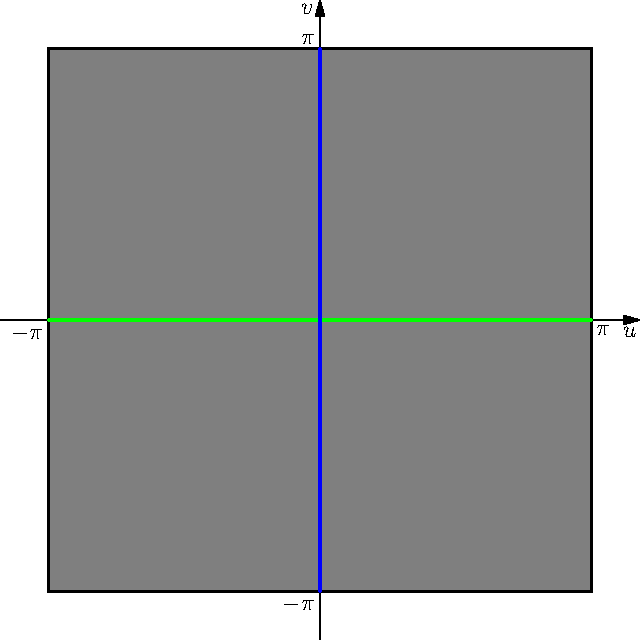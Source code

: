 import graph;
size(0,320);
usepackage("amsmath");

filldraw((-pi,-pi) -- (pi,-pi) -- (pi,pi) -- (-pi,pi) -- cycle, gray, black+linewidth(1.1));
draw((-pi,0) -- (pi,0), green+linewidth(1.1));
draw((0,-pi) -- (0,pi), blue+linewidth(1.1));

axes(xlabel="$u$", ylabel="$v$", min = (-3.7,-3.7), max = (3.7, 3.7), arrow=Arrow());
label("$-\pi$", (-pi,0), SW);
label("$\pi$", (pi,0), SE);
label("$-\pi$", (0,-pi), SW);
label("$\pi$", (0,pi), NW);
